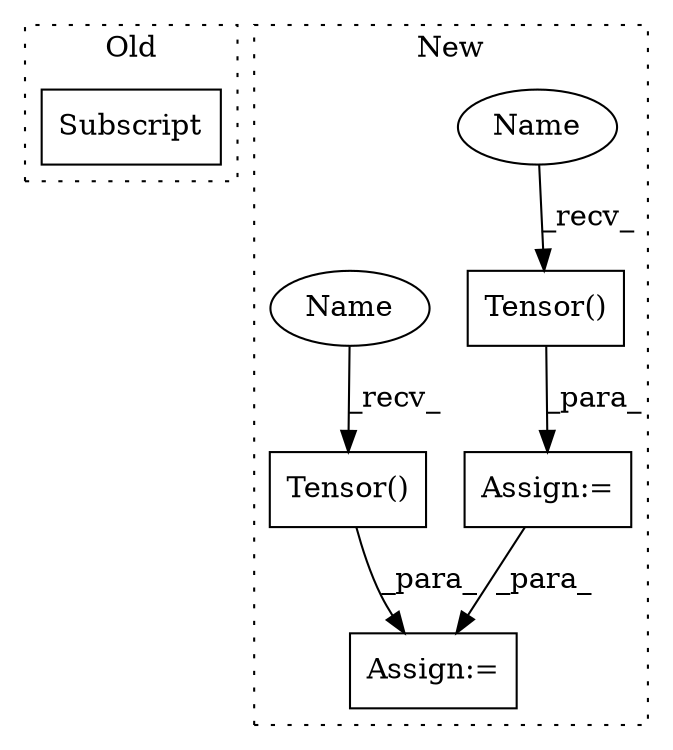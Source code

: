 digraph G {
subgraph cluster0 {
1 [label="Subscript" a="63" s="2149,0" l="19,0" shape="box"];
label = "Old";
style="dotted";
}
subgraph cluster1 {
2 [label="Tensor()" a="75" s="2584,2636" l="13,1" shape="box"];
3 [label="Assign:=" a="68" s="2701" l="3" shape="box"];
4 [label="Assign:=" a="68" s="2581" l="3" shape="box"];
5 [label="Tensor()" a="75" s="2480,2495" l="13,1" shape="box"];
6 [label="Name" a="87" s="2584" l="5" shape="ellipse"];
7 [label="Name" a="87" s="2480" l="5" shape="ellipse"];
label = "New";
style="dotted";
}
2 -> 4 [label="_para_"];
4 -> 3 [label="_para_"];
5 -> 3 [label="_para_"];
6 -> 2 [label="_recv_"];
7 -> 5 [label="_recv_"];
}